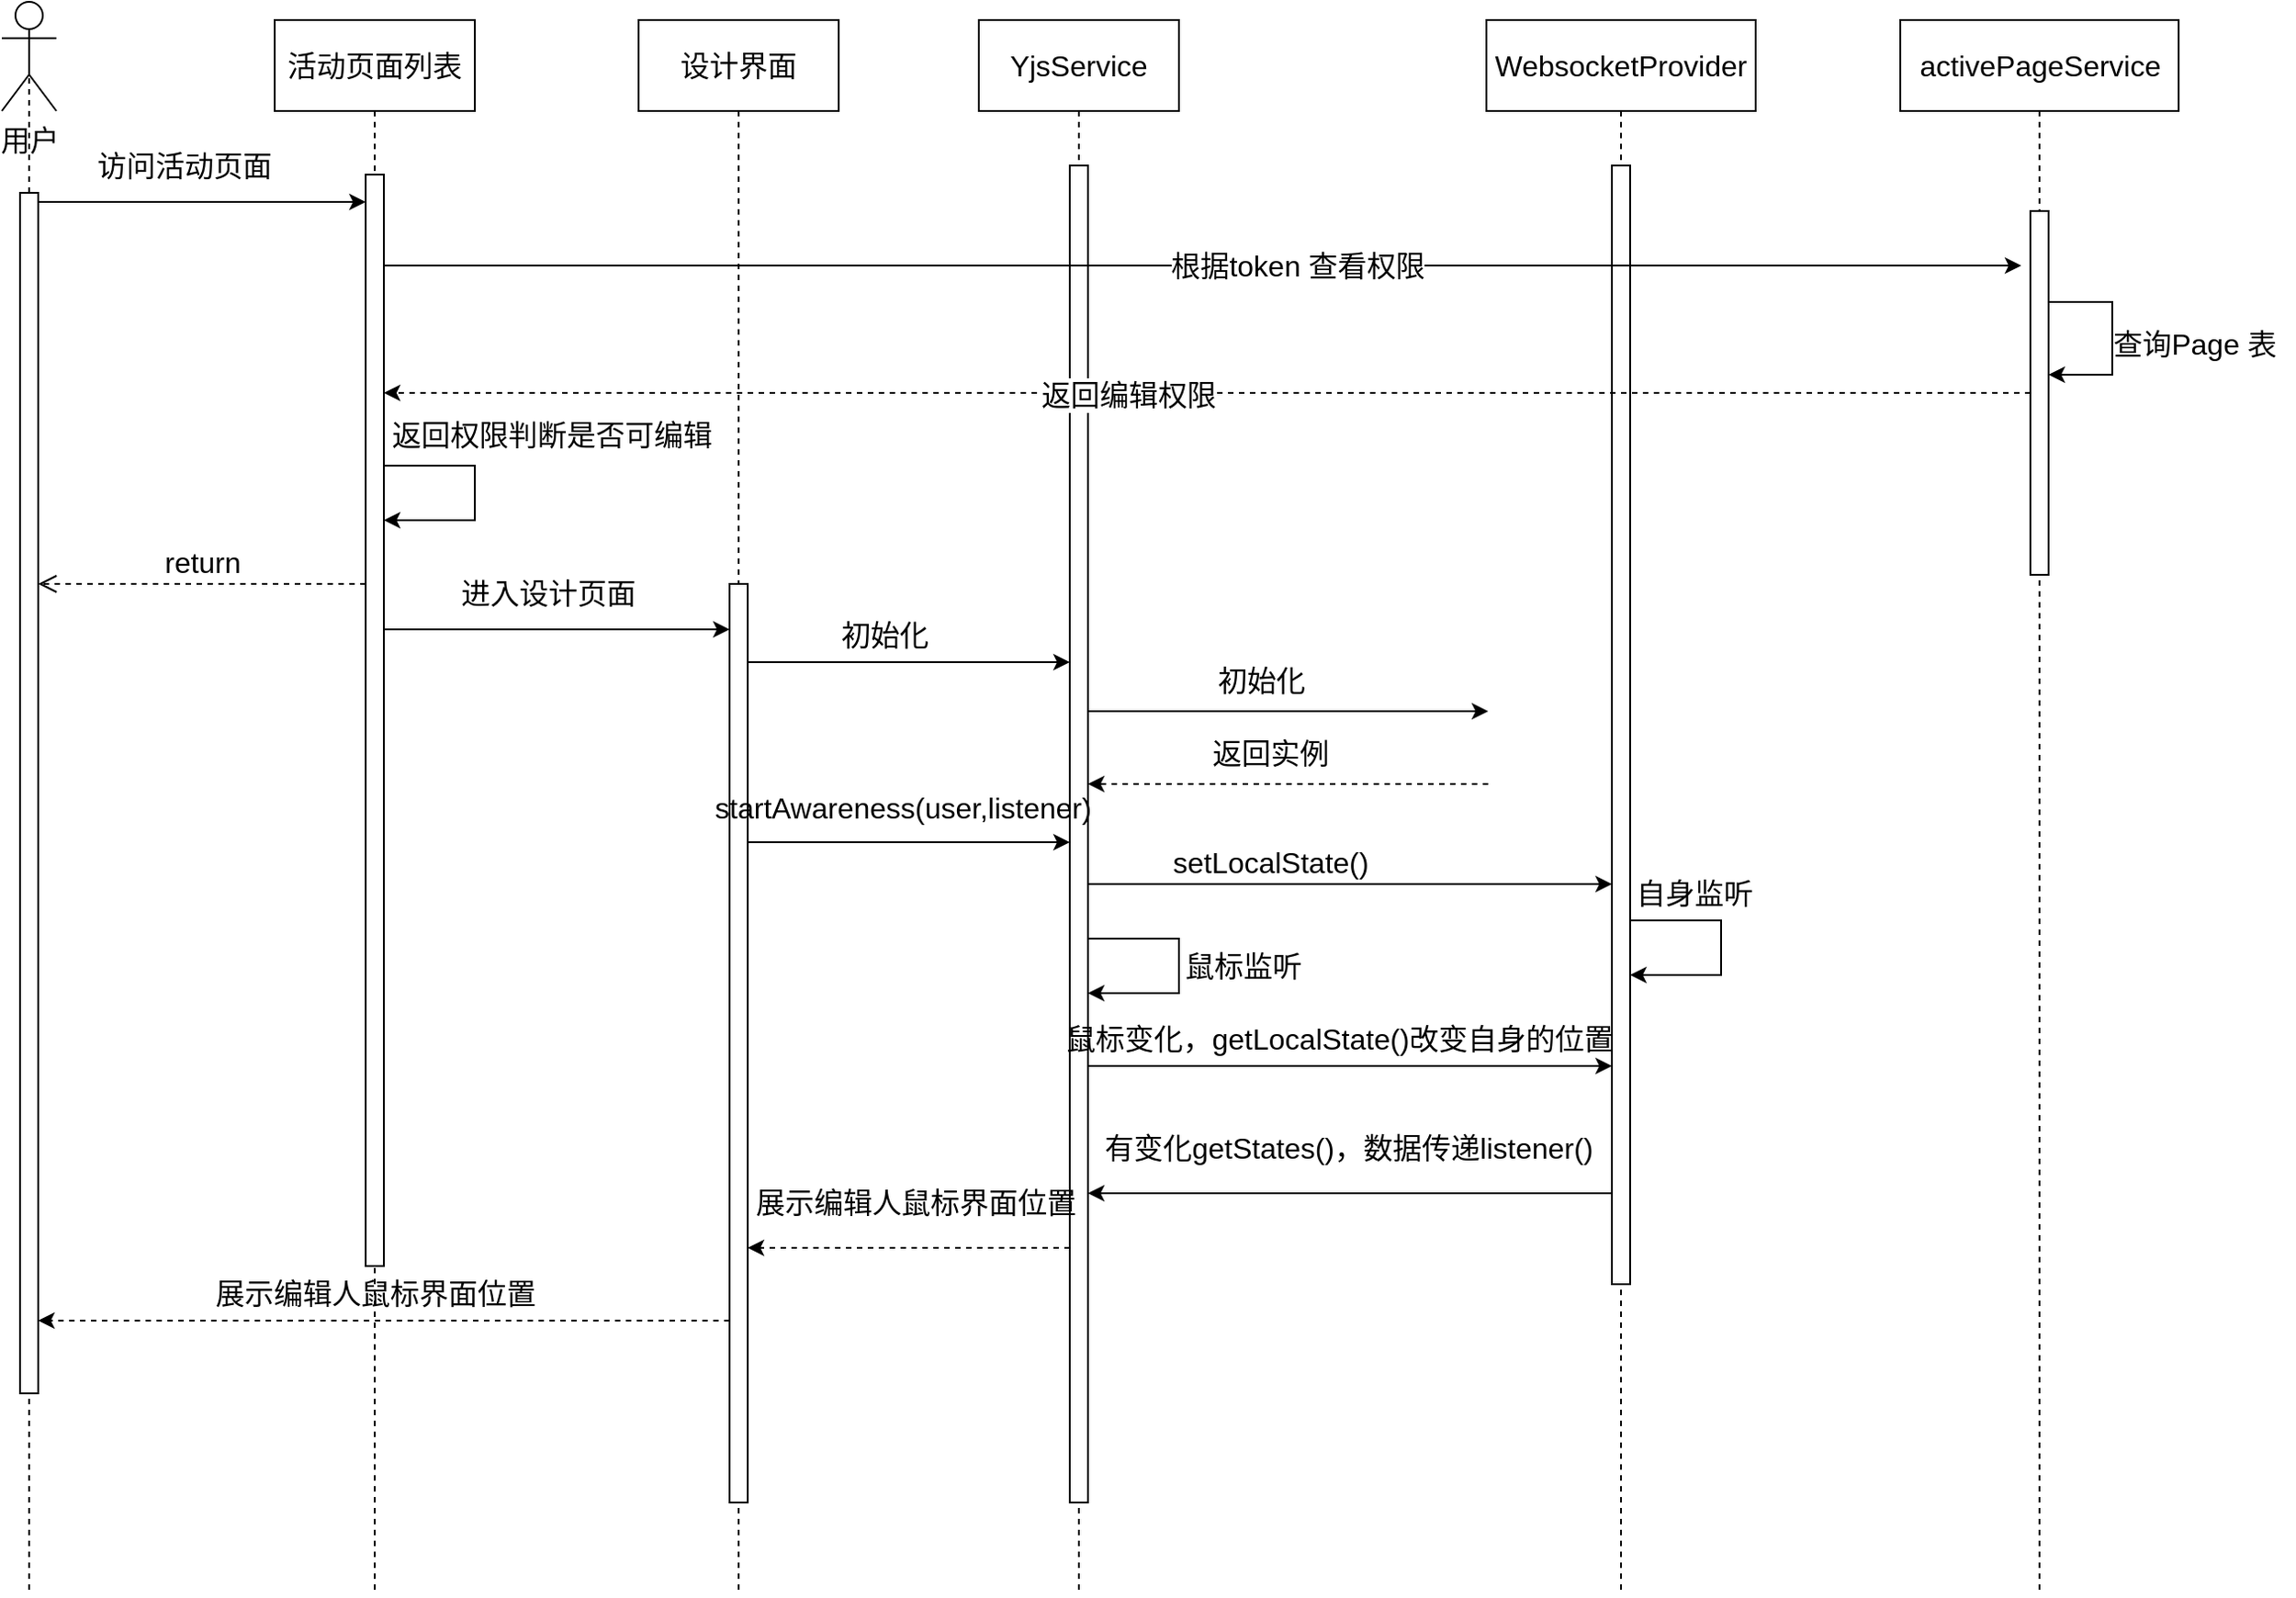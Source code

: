 <mxfile version="24.0.7" type="github">
  <diagram name="第 1 页" id="g2mbuYzWCaFJYCfIrHwu">
    <mxGraphModel dx="2901" dy="-23" grid="1" gridSize="10" guides="1" tooltips="1" connect="1" arrows="1" fold="1" page="1" pageScale="1" pageWidth="827" pageHeight="1169" math="0" shadow="0">
      <root>
        <mxCell id="0" />
        <mxCell id="1" parent="0" />
        <mxCell id="ih_a9RpWsEoTNWJJqMao-50" style="edgeStyle=orthogonalEdgeStyle;rounded=0;orthogonalLoop=1;jettySize=auto;html=1;exitX=0.5;exitY=1;exitDx=0;exitDy=0;fontSize=16;dashed=1;endArrow=none;endFill=0;" edge="1" parent="1" source="ih_a9RpWsEoTNWJJqMao-1">
          <mxGeometry relative="1" as="geometry">
            <mxPoint x="222" y="2160" as="targetPoint" />
          </mxGeometry>
        </mxCell>
        <mxCell id="ih_a9RpWsEoTNWJJqMao-1" value="&lt;font style=&quot;font-size: 16px;&quot;&gt;YjsService&lt;/font&gt;" style="html=1;whiteSpace=wrap;fontSize=16;" vertex="1" parent="1">
          <mxGeometry x="167" y="1295" width="110" height="50" as="geometry" />
        </mxCell>
        <mxCell id="ih_a9RpWsEoTNWJJqMao-3" value="" style="html=1;points=[[0,0,0,0,5],[0,1,0,0,-5],[1,0,0,0,5],[1,1,0,0,-5]];perimeter=orthogonalPerimeter;outlineConnect=0;targetShapes=umlLifeline;portConstraint=eastwest;newEdgeStyle={&quot;curved&quot;:0,&quot;rounded&quot;:0};fontSize=16;" vertex="1" parent="1">
          <mxGeometry x="217" y="1375" width="10" height="735" as="geometry" />
        </mxCell>
        <mxCell id="ih_a9RpWsEoTNWJJqMao-57" style="edgeStyle=orthogonalEdgeStyle;rounded=0;orthogonalLoop=1;jettySize=auto;html=1;exitX=0.5;exitY=1;exitDx=0;exitDy=0;dashed=1;endArrow=none;endFill=0;" edge="1" parent="1" source="ih_a9RpWsEoTNWJJqMao-4">
          <mxGeometry relative="1" as="geometry">
            <mxPoint x="520" y="2160" as="targetPoint" />
          </mxGeometry>
        </mxCell>
        <mxCell id="ih_a9RpWsEoTNWJJqMao-4" value="&lt;p style=&quot;margin: 0pt 0pt 0.0pt; text-align: justify; font-size: 16px;&quot; class=&quot;MsoNormal&quot;&gt;&lt;font style=&quot;font-size: 16px;&quot; face=&quot;Helvetica&quot;&gt;WebsocketProvider&lt;/font&gt;&lt;/p&gt;" style="html=1;whiteSpace=wrap;fontSize=16;" vertex="1" parent="1">
          <mxGeometry x="446" y="1295" width="148" height="50" as="geometry" />
        </mxCell>
        <mxCell id="ih_a9RpWsEoTNWJJqMao-6" value="" style="html=1;points=[[0,0,0,0,5],[0,1,0,0,-5],[1,0,0,0,5],[1,1,0,0,-5]];perimeter=orthogonalPerimeter;outlineConnect=0;targetShapes=umlLifeline;portConstraint=eastwest;newEdgeStyle={&quot;curved&quot;:0,&quot;rounded&quot;:0};fontSize=16;" vertex="1" parent="1">
          <mxGeometry x="515" y="1375" width="10" height="615" as="geometry" />
        </mxCell>
        <mxCell id="ih_a9RpWsEoTNWJJqMao-47" style="edgeStyle=orthogonalEdgeStyle;rounded=0;orthogonalLoop=1;jettySize=auto;html=1;exitX=0.5;exitY=0.5;exitDx=0;exitDy=0;exitPerimeter=0;fontSize=16;dashed=1;endArrow=none;endFill=0;" edge="1" parent="1" source="ih_a9RpWsEoTNWJJqMao-7">
          <mxGeometry relative="1" as="geometry">
            <mxPoint x="-355" y="2160" as="targetPoint" />
          </mxGeometry>
        </mxCell>
        <mxCell id="ih_a9RpWsEoTNWJJqMao-7" value="用户" style="shape=umlActor;verticalLabelPosition=bottom;verticalAlign=top;html=1;fontSize=16;" vertex="1" parent="1">
          <mxGeometry x="-370" y="1285" width="30" height="60" as="geometry" />
        </mxCell>
        <mxCell id="ih_a9RpWsEoTNWJJqMao-48" style="edgeStyle=orthogonalEdgeStyle;rounded=0;orthogonalLoop=1;jettySize=auto;html=1;exitX=0.5;exitY=1;exitDx=0;exitDy=0;fontSize=16;dashed=1;endArrow=none;endFill=0;" edge="1" parent="1" source="ih_a9RpWsEoTNWJJqMao-8">
          <mxGeometry relative="1" as="geometry">
            <mxPoint x="-165" y="2160" as="targetPoint" />
          </mxGeometry>
        </mxCell>
        <mxCell id="ih_a9RpWsEoTNWJJqMao-8" value="活动页面列表" style="html=1;whiteSpace=wrap;fontSize=16;" vertex="1" parent="1">
          <mxGeometry x="-220" y="1295" width="110" height="50" as="geometry" />
        </mxCell>
        <mxCell id="ih_a9RpWsEoTNWJJqMao-9" value="" style="html=1;points=[[0,0,0,0,5],[0,1,0,0,-5],[1,0,0,0,5],[1,1,0,0,-5]];perimeter=orthogonalPerimeter;outlineConnect=0;targetShapes=umlLifeline;portConstraint=eastwest;newEdgeStyle={&quot;curved&quot;:0,&quot;rounded&quot;:0};fontSize=16;" vertex="1" parent="1">
          <mxGeometry x="-170" y="1380" width="10" height="600" as="geometry" />
        </mxCell>
        <mxCell id="ih_a9RpWsEoTNWJJqMao-10" value="" style="html=1;points=[[0,0,0,0,5],[0,1,0,0,-5],[1,0,0,0,5],[1,1,0,0,-5]];perimeter=orthogonalPerimeter;outlineConnect=0;targetShapes=umlLifeline;portConstraint=eastwest;newEdgeStyle={&quot;curved&quot;:0,&quot;rounded&quot;:0};fontSize=16;" vertex="1" parent="1">
          <mxGeometry x="-360" y="1390" width="10" height="660" as="geometry" />
        </mxCell>
        <mxCell id="ih_a9RpWsEoTNWJJqMao-11" value="" style="endArrow=classic;html=1;rounded=0;exitX=1;exitY=0;exitDx=0;exitDy=5;exitPerimeter=0;fontSize=16;" edge="1" parent="1" source="ih_a9RpWsEoTNWJJqMao-10" target="ih_a9RpWsEoTNWJJqMao-9">
          <mxGeometry width="50" height="50" relative="1" as="geometry">
            <mxPoint x="390" y="1640" as="sourcePoint" />
            <mxPoint x="440" y="1590" as="targetPoint" />
          </mxGeometry>
        </mxCell>
        <mxCell id="ih_a9RpWsEoTNWJJqMao-58" style="edgeStyle=orthogonalEdgeStyle;rounded=0;orthogonalLoop=1;jettySize=auto;html=1;exitX=0.5;exitY=1;exitDx=0;exitDy=0;dashed=1;endArrow=none;endFill=0;" edge="1" parent="1" source="ih_a9RpWsEoTNWJJqMao-12">
          <mxGeometry relative="1" as="geometry">
            <mxPoint x="750" y="2160" as="targetPoint" />
          </mxGeometry>
        </mxCell>
        <mxCell id="ih_a9RpWsEoTNWJJqMao-12" value="&lt;p style=&quot;margin: 0pt 0pt 0.0pt; text-align: justify; font-size: 16px;&quot; class=&quot;MsoNormal&quot;&gt;activePageService&lt;/p&gt;" style="html=1;whiteSpace=wrap;fontSize=16;" vertex="1" parent="1">
          <mxGeometry x="673.5" y="1295" width="153" height="50" as="geometry" />
        </mxCell>
        <mxCell id="ih_a9RpWsEoTNWJJqMao-13" value="" style="html=1;points=[[0,0,0,0,5],[0,1,0,0,-5],[1,0,0,0,5],[1,1,0,0,-5]];perimeter=orthogonalPerimeter;outlineConnect=0;targetShapes=umlLifeline;portConstraint=eastwest;newEdgeStyle={&quot;curved&quot;:0,&quot;rounded&quot;:0};fontSize=16;" vertex="1" parent="1">
          <mxGeometry x="745" y="1400" width="10" height="200" as="geometry" />
        </mxCell>
        <mxCell id="ih_a9RpWsEoTNWJJqMao-14" value="" style="endArrow=classic;html=1;rounded=0;exitX=1;exitY=0;exitDx=0;exitDy=5;exitPerimeter=0;fontSize=16;" edge="1" parent="1">
          <mxGeometry width="50" height="50" relative="1" as="geometry">
            <mxPoint x="-160" y="1430" as="sourcePoint" />
            <mxPoint x="740" y="1430" as="targetPoint" />
          </mxGeometry>
        </mxCell>
        <mxCell id="ih_a9RpWsEoTNWJJqMao-15" value="根据token 查看权限" style="edgeLabel;html=1;align=center;verticalAlign=middle;resizable=0;points=[];fontSize=16;" vertex="1" connectable="0" parent="ih_a9RpWsEoTNWJJqMao-14">
          <mxGeometry x="-0.124" y="2" relative="1" as="geometry">
            <mxPoint x="108" y="2" as="offset" />
          </mxGeometry>
        </mxCell>
        <mxCell id="ih_a9RpWsEoTNWJJqMao-16" value="访问活动页面" style="text;html=1;align=center;verticalAlign=middle;resizable=0;points=[];autosize=1;strokeColor=none;fillColor=none;fontSize=16;" vertex="1" parent="1">
          <mxGeometry x="-330" y="1360" width="120" height="30" as="geometry" />
        </mxCell>
        <mxCell id="ih_a9RpWsEoTNWJJqMao-17" value="" style="endArrow=classic;html=1;rounded=0;exitX=1;exitY=1;exitDx=0;exitDy=-5;exitPerimeter=0;entryX=1;entryY=1;entryDx=0;entryDy=-5;entryPerimeter=0;fontSize=16;" edge="1" parent="1">
          <mxGeometry width="50" height="50" relative="1" as="geometry">
            <mxPoint x="755" y="1450" as="sourcePoint" />
            <mxPoint x="755" y="1490" as="targetPoint" />
            <Array as="points">
              <mxPoint x="790" y="1450" />
              <mxPoint x="790" y="1470" />
              <mxPoint x="790" y="1490" />
            </Array>
          </mxGeometry>
        </mxCell>
        <mxCell id="ih_a9RpWsEoTNWJJqMao-18" value="查询Page 表" style="text;html=1;align=center;verticalAlign=middle;resizable=0;points=[];autosize=1;strokeColor=none;fillColor=none;fontSize=16;" vertex="1" parent="1">
          <mxGeometry x="780" y="1458" width="110" height="30" as="geometry" />
        </mxCell>
        <mxCell id="ih_a9RpWsEoTNWJJqMao-19" value="" style="endArrow=classic;html=1;rounded=0;dashed=1;fontSize=16;" edge="1" parent="1" source="ih_a9RpWsEoTNWJJqMao-13" target="ih_a9RpWsEoTNWJJqMao-9">
          <mxGeometry width="50" height="50" relative="1" as="geometry">
            <mxPoint x="390" y="1640" as="sourcePoint" />
            <mxPoint x="-60" y="1510" as="targetPoint" />
          </mxGeometry>
        </mxCell>
        <mxCell id="ih_a9RpWsEoTNWJJqMao-20" value="返回编辑权限" style="edgeLabel;html=1;align=center;verticalAlign=middle;resizable=0;points=[];fontSize=16;" vertex="1" connectable="0" parent="ih_a9RpWsEoTNWJJqMao-19">
          <mxGeometry x="0.096" y="1" relative="1" as="geometry">
            <mxPoint as="offset" />
          </mxGeometry>
        </mxCell>
        <mxCell id="ih_a9RpWsEoTNWJJqMao-21" value="" style="endArrow=classic;html=1;rounded=0;fontSize=16;" edge="1" parent="1" target="ih_a9RpWsEoTNWJJqMao-9">
          <mxGeometry width="50" height="50" relative="1" as="geometry">
            <mxPoint x="-160" y="1540" as="sourcePoint" />
            <mxPoint x="-110" y="1590" as="targetPoint" />
            <Array as="points">
              <mxPoint x="-110" y="1540" />
              <mxPoint x="-110" y="1570" />
            </Array>
          </mxGeometry>
        </mxCell>
        <mxCell id="ih_a9RpWsEoTNWJJqMao-22" value="返回权限判断是否可编辑" style="text;html=1;align=center;verticalAlign=middle;resizable=0;points=[];autosize=1;strokeColor=none;fillColor=none;fontSize=16;" vertex="1" parent="1">
          <mxGeometry x="-168" y="1508" width="200" height="30" as="geometry" />
        </mxCell>
        <mxCell id="ih_a9RpWsEoTNWJJqMao-23" value="" style="endArrow=classic;html=1;rounded=0;exitX=1;exitY=0.364;exitDx=0;exitDy=0;exitPerimeter=0;fontSize=16;" edge="1" parent="1" target="ih_a9RpWsEoTNWJJqMao-30">
          <mxGeometry width="50" height="50" relative="1" as="geometry">
            <mxPoint x="-160" y="1630" as="sourcePoint" />
            <mxPoint x="20" y="1630" as="targetPoint" />
          </mxGeometry>
        </mxCell>
        <mxCell id="ih_a9RpWsEoTNWJJqMao-24" value="进入设计页面" style="text;html=1;align=center;verticalAlign=middle;resizable=0;points=[];autosize=1;strokeColor=none;fillColor=none;fontSize=16;" vertex="1" parent="1">
          <mxGeometry x="-130" y="1595" width="120" height="30" as="geometry" />
        </mxCell>
        <mxCell id="ih_a9RpWsEoTNWJJqMao-25" value="" style="endArrow=classic;html=1;rounded=0;fontSize=16;" edge="1" parent="1">
          <mxGeometry width="50" height="50" relative="1" as="geometry">
            <mxPoint x="227" y="1675" as="sourcePoint" />
            <mxPoint x="447" y="1675" as="targetPoint" />
          </mxGeometry>
        </mxCell>
        <mxCell id="ih_a9RpWsEoTNWJJqMao-26" value="初始化" style="text;html=1;align=center;verticalAlign=middle;resizable=0;points=[];autosize=1;strokeColor=none;fillColor=none;fontSize=16;" vertex="1" parent="1">
          <mxGeometry x="287" y="1643" width="70" height="30" as="geometry" />
        </mxCell>
        <mxCell id="ih_a9RpWsEoTNWJJqMao-27" value="" style="endArrow=classic;html=1;rounded=0;dashed=1;fontSize=16;" edge="1" parent="1">
          <mxGeometry width="50" height="50" relative="1" as="geometry">
            <mxPoint x="447" y="1715" as="sourcePoint" />
            <mxPoint x="227" y="1715" as="targetPoint" />
          </mxGeometry>
        </mxCell>
        <mxCell id="ih_a9RpWsEoTNWJJqMao-28" value="返回实例" style="text;html=1;align=center;verticalAlign=middle;resizable=0;points=[];autosize=1;strokeColor=none;fillColor=none;fontSize=16;" vertex="1" parent="1">
          <mxGeometry x="282" y="1683" width="90" height="30" as="geometry" />
        </mxCell>
        <mxCell id="ih_a9RpWsEoTNWJJqMao-49" style="edgeStyle=orthogonalEdgeStyle;rounded=0;orthogonalLoop=1;jettySize=auto;html=1;exitX=0.5;exitY=1;exitDx=0;exitDy=0;fontSize=16;dashed=1;endArrow=none;endFill=0;" edge="1" parent="1" source="ih_a9RpWsEoTNWJJqMao-29">
          <mxGeometry relative="1" as="geometry">
            <mxPoint x="35" y="2160" as="targetPoint" />
          </mxGeometry>
        </mxCell>
        <mxCell id="ih_a9RpWsEoTNWJJqMao-29" value="设计界面" style="html=1;whiteSpace=wrap;fontSize=16;" vertex="1" parent="1">
          <mxGeometry x="-20" y="1295" width="110" height="50" as="geometry" />
        </mxCell>
        <mxCell id="ih_a9RpWsEoTNWJJqMao-30" value="" style="html=1;points=[[0,0,0,0,5],[0,1,0,0,-5],[1,0,0,0,5],[1,1,0,0,-5]];perimeter=orthogonalPerimeter;outlineConnect=0;targetShapes=umlLifeline;portConstraint=eastwest;newEdgeStyle={&quot;curved&quot;:0,&quot;rounded&quot;:0};fontSize=16;" vertex="1" parent="1">
          <mxGeometry x="30" y="1605" width="10" height="505" as="geometry" />
        </mxCell>
        <mxCell id="ih_a9RpWsEoTNWJJqMao-31" value="" style="endArrow=classic;html=1;rounded=0;fontSize=16;" edge="1" parent="1">
          <mxGeometry width="50" height="50" relative="1" as="geometry">
            <mxPoint x="40" y="1648" as="sourcePoint" />
            <mxPoint x="217" y="1648" as="targetPoint" />
          </mxGeometry>
        </mxCell>
        <mxCell id="ih_a9RpWsEoTNWJJqMao-32" value="初始化" style="text;html=1;align=center;verticalAlign=middle;resizable=0;points=[];autosize=1;strokeColor=none;fillColor=none;fontSize=16;" vertex="1" parent="1">
          <mxGeometry x="80" y="1618" width="70" height="30" as="geometry" />
        </mxCell>
        <mxCell id="ih_a9RpWsEoTNWJJqMao-33" value="" style="endArrow=classic;html=1;rounded=0;fontSize=16;" edge="1" parent="1">
          <mxGeometry width="50" height="50" relative="1" as="geometry">
            <mxPoint x="40" y="1747" as="sourcePoint" />
            <mxPoint x="217" y="1747" as="targetPoint" />
          </mxGeometry>
        </mxCell>
        <mxCell id="ih_a9RpWsEoTNWJJqMao-34" value="startAwareness(user,listener&lt;span style=&quot;background-color: initial; font-size: 16px;&quot;&gt;)&lt;/span&gt;" style="text;html=1;align=center;verticalAlign=middle;resizable=0;points=[];autosize=1;strokeColor=none;fillColor=none;fontSize=16;" vertex="1" parent="1">
          <mxGeometry x="10" y="1713" width="230" height="30" as="geometry" />
        </mxCell>
        <mxCell id="ih_a9RpWsEoTNWJJqMao-35" value="" style="endArrow=classic;html=1;rounded=0;fontSize=16;" edge="1" parent="1" target="ih_a9RpWsEoTNWJJqMao-6">
          <mxGeometry width="50" height="50" relative="1" as="geometry">
            <mxPoint x="227" y="1770" as="sourcePoint" />
            <mxPoint x="404" y="1770" as="targetPoint" />
          </mxGeometry>
        </mxCell>
        <mxCell id="ih_a9RpWsEoTNWJJqMao-36" value="setLocalState()" style="text;html=1;align=center;verticalAlign=middle;resizable=0;points=[];autosize=1;strokeColor=none;fillColor=none;fontSize=16;" vertex="1" parent="1">
          <mxGeometry x="262" y="1743" width="130" height="30" as="geometry" />
        </mxCell>
        <mxCell id="ih_a9RpWsEoTNWJJqMao-37" value="" style="endArrow=classic;html=1;rounded=0;fontSize=16;" edge="1" parent="1">
          <mxGeometry width="50" height="50" relative="1" as="geometry">
            <mxPoint x="525" y="1790" as="sourcePoint" />
            <mxPoint x="525" y="1820" as="targetPoint" />
            <Array as="points">
              <mxPoint x="575" y="1790" />
              <mxPoint x="575" y="1820" />
            </Array>
          </mxGeometry>
        </mxCell>
        <mxCell id="ih_a9RpWsEoTNWJJqMao-38" value="自身监听" style="text;html=1;align=center;verticalAlign=middle;resizable=0;points=[];autosize=1;strokeColor=none;fillColor=none;fontSize=16;" vertex="1" parent="1">
          <mxGeometry x="515" y="1760" width="90" height="30" as="geometry" />
        </mxCell>
        <mxCell id="ih_a9RpWsEoTNWJJqMao-39" value="" style="endArrow=classic;html=1;rounded=0;fontSize=16;" edge="1" parent="1" source="ih_a9RpWsEoTNWJJqMao-6">
          <mxGeometry width="50" height="50" relative="1" as="geometry">
            <mxPoint x="447" y="1940" as="sourcePoint" />
            <mxPoint x="227" y="1940" as="targetPoint" />
          </mxGeometry>
        </mxCell>
        <mxCell id="ih_a9RpWsEoTNWJJqMao-40" value="有变化getStates()，数据传递listener()" style="text;html=1;align=center;verticalAlign=middle;resizable=0;points=[];autosize=1;strokeColor=none;fillColor=none;fontSize=16;" vertex="1" parent="1">
          <mxGeometry x="225" y="1900" width="290" height="30" as="geometry" />
        </mxCell>
        <mxCell id="ih_a9RpWsEoTNWJJqMao-41" value="" style="endArrow=classic;html=1;rounded=0;fontSize=16;" edge="1" parent="1">
          <mxGeometry width="50" height="50" relative="1" as="geometry">
            <mxPoint x="227" y="1800" as="sourcePoint" />
            <mxPoint x="227" y="1830" as="targetPoint" />
            <Array as="points">
              <mxPoint x="277" y="1800" />
              <mxPoint x="277" y="1830" />
            </Array>
          </mxGeometry>
        </mxCell>
        <mxCell id="ih_a9RpWsEoTNWJJqMao-42" value="鼠标监听" style="text;html=1;align=center;verticalAlign=middle;resizable=0;points=[];autosize=1;strokeColor=none;fillColor=none;fontSize=16;" vertex="1" parent="1">
          <mxGeometry x="267" y="1800" width="90" height="30" as="geometry" />
        </mxCell>
        <mxCell id="ih_a9RpWsEoTNWJJqMao-43" value="" style="endArrow=classic;html=1;rounded=0;fontSize=16;" edge="1" parent="1" target="ih_a9RpWsEoTNWJJqMao-6">
          <mxGeometry width="50" height="50" relative="1" as="geometry">
            <mxPoint x="227" y="1870" as="sourcePoint" />
            <mxPoint x="447" y="1870" as="targetPoint" />
          </mxGeometry>
        </mxCell>
        <mxCell id="ih_a9RpWsEoTNWJJqMao-44" value="鼠标变化，getLocalState()改变自身的位置" style="text;html=1;align=center;verticalAlign=middle;resizable=0;points=[];autosize=1;strokeColor=none;fillColor=none;fontSize=16;" vertex="1" parent="1">
          <mxGeometry x="205" y="1840" width="320" height="30" as="geometry" />
        </mxCell>
        <mxCell id="ih_a9RpWsEoTNWJJqMao-45" value="" style="endArrow=classic;html=1;rounded=0;dashed=1;fontSize=16;" edge="1" parent="1" source="ih_a9RpWsEoTNWJJqMao-3">
          <mxGeometry width="50" height="50" relative="1" as="geometry">
            <mxPoint x="210" y="1970" as="sourcePoint" />
            <mxPoint x="40" y="1970" as="targetPoint" />
          </mxGeometry>
        </mxCell>
        <mxCell id="ih_a9RpWsEoTNWJJqMao-46" value="展示编辑人鼠标界面位置" style="text;html=1;align=center;verticalAlign=middle;resizable=0;points=[];autosize=1;strokeColor=none;fillColor=none;fontSize=16;" vertex="1" parent="1">
          <mxGeometry x="32" y="1930" width="200" height="30" as="geometry" />
        </mxCell>
        <mxCell id="ih_a9RpWsEoTNWJJqMao-53" value="return" style="html=1;verticalAlign=bottom;endArrow=open;dashed=1;endSize=8;curved=0;rounded=0;fontSize=16;" edge="1" parent="1" source="ih_a9RpWsEoTNWJJqMao-9">
          <mxGeometry relative="1" as="geometry">
            <mxPoint x="-270" y="1605" as="sourcePoint" />
            <mxPoint x="-350" y="1605" as="targetPoint" />
          </mxGeometry>
        </mxCell>
        <mxCell id="ih_a9RpWsEoTNWJJqMao-54" value="" style="endArrow=classic;html=1;rounded=0;dashed=1;fontSize=16;" edge="1" parent="1" source="ih_a9RpWsEoTNWJJqMao-30">
          <mxGeometry width="50" height="50" relative="1" as="geometry">
            <mxPoint x="-173" y="2010" as="sourcePoint" />
            <mxPoint x="-350" y="2010" as="targetPoint" />
          </mxGeometry>
        </mxCell>
        <mxCell id="ih_a9RpWsEoTNWJJqMao-55" value="展示编辑人鼠标界面位置" style="text;html=1;align=center;verticalAlign=middle;resizable=0;points=[];autosize=1;strokeColor=none;fillColor=none;fontSize=16;" vertex="1" parent="1">
          <mxGeometry x="-265" y="1980" width="200" height="30" as="geometry" />
        </mxCell>
      </root>
    </mxGraphModel>
  </diagram>
</mxfile>
